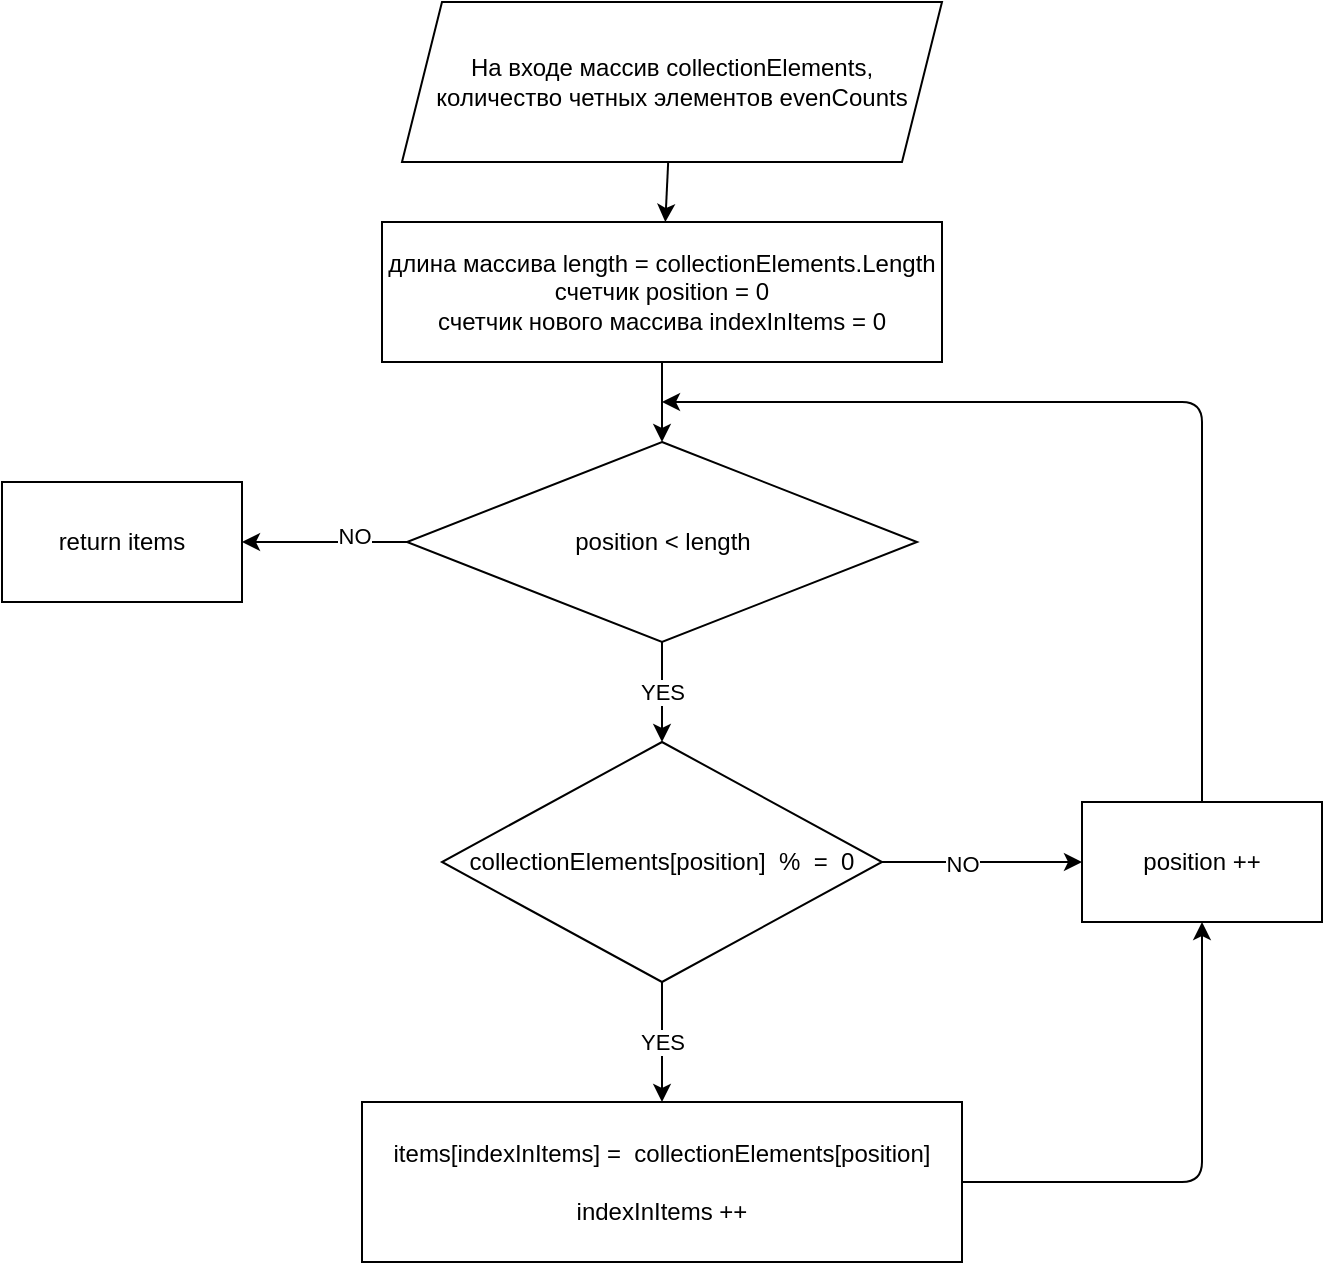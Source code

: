 <mxfile>
    <diagram id="idgOcCrwJYkoB5wm5r-b" name="Page-1">
        <mxGraphModel dx="591" dy="579" grid="1" gridSize="10" guides="1" tooltips="1" connect="1" arrows="1" fold="1" page="1" pageScale="1" pageWidth="827" pageHeight="1169" math="0" shadow="0">
            <root>
                <mxCell id="0"/>
                <mxCell id="1" parent="0"/>
                <mxCell id="4" value="" style="edgeStyle=none;html=1;" edge="1" parent="1" source="2" target="3">
                    <mxGeometry relative="1" as="geometry"/>
                </mxCell>
                <mxCell id="2" value="На входе массив collectionElements,&lt;br&gt;количество четных элементов evenCounts" style="shape=parallelogram;perimeter=parallelogramPerimeter;whiteSpace=wrap;html=1;fixedSize=1;" vertex="1" parent="1">
                    <mxGeometry x="250" y="20" width="270" height="80" as="geometry"/>
                </mxCell>
                <mxCell id="7" value="" style="edgeStyle=none;html=1;" edge="1" parent="1" source="3" target="6">
                    <mxGeometry relative="1" as="geometry"/>
                </mxCell>
                <mxCell id="3" value="длина массива length = collectionElements.Length&lt;br&gt;счетчик position = 0&lt;br&gt;счетчик нового массива indexInItems = 0" style="whiteSpace=wrap;html=1;" vertex="1" parent="1">
                    <mxGeometry x="240" y="130" width="280" height="70" as="geometry"/>
                </mxCell>
                <mxCell id="9" value="YES&lt;br&gt;" style="edgeStyle=none;html=1;" edge="1" parent="1" source="6" target="8">
                    <mxGeometry relative="1" as="geometry"/>
                </mxCell>
                <mxCell id="20" style="edgeStyle=none;html=1;entryX=1;entryY=0.5;entryDx=0;entryDy=0;" edge="1" parent="1" source="6" target="19">
                    <mxGeometry relative="1" as="geometry"/>
                </mxCell>
                <mxCell id="21" value="NO" style="edgeLabel;html=1;align=center;verticalAlign=middle;resizable=0;points=[];" vertex="1" connectable="0" parent="20">
                    <mxGeometry x="-0.358" y="-3" relative="1" as="geometry">
                        <mxPoint as="offset"/>
                    </mxGeometry>
                </mxCell>
                <mxCell id="6" value="position &amp;lt; length" style="rhombus;whiteSpace=wrap;html=1;" vertex="1" parent="1">
                    <mxGeometry x="252.5" y="240" width="255" height="100" as="geometry"/>
                </mxCell>
                <mxCell id="11" value="YES&lt;br&gt;" style="edgeStyle=none;html=1;" edge="1" parent="1" source="8" target="10">
                    <mxGeometry relative="1" as="geometry"/>
                </mxCell>
                <mxCell id="15" value="" style="edgeStyle=none;html=1;" edge="1" parent="1" source="8" target="12">
                    <mxGeometry relative="1" as="geometry"/>
                </mxCell>
                <mxCell id="16" value="NO" style="edgeLabel;html=1;align=center;verticalAlign=middle;resizable=0;points=[];" vertex="1" connectable="0" parent="15">
                    <mxGeometry x="-0.21" relative="1" as="geometry">
                        <mxPoint y="1" as="offset"/>
                    </mxGeometry>
                </mxCell>
                <mxCell id="8" value="collectionElements[position]&amp;nbsp; %&amp;nbsp; =&amp;nbsp; 0" style="rhombus;whiteSpace=wrap;html=1;" vertex="1" parent="1">
                    <mxGeometry x="270" y="390" width="220" height="120" as="geometry"/>
                </mxCell>
                <mxCell id="17" style="edgeStyle=none;html=1;exitX=1;exitY=0.5;exitDx=0;exitDy=0;entryX=0.5;entryY=1;entryDx=0;entryDy=0;" edge="1" parent="1" source="10" target="12">
                    <mxGeometry relative="1" as="geometry">
                        <mxPoint x="650" y="610" as="targetPoint"/>
                        <Array as="points">
                            <mxPoint x="650" y="610"/>
                        </Array>
                    </mxGeometry>
                </mxCell>
                <mxCell id="10" value="items[indexInItems] =&amp;nbsp; collectionElements[position]&lt;br&gt;&lt;br&gt;indexInItems ++" style="rounded=0;whiteSpace=wrap;html=1;" vertex="1" parent="1">
                    <mxGeometry x="230" y="570" width="300" height="80" as="geometry"/>
                </mxCell>
                <mxCell id="18" style="edgeStyle=none;html=1;" edge="1" parent="1" source="12">
                    <mxGeometry relative="1" as="geometry">
                        <mxPoint x="380" y="220" as="targetPoint"/>
                        <Array as="points">
                            <mxPoint x="650" y="220"/>
                        </Array>
                    </mxGeometry>
                </mxCell>
                <mxCell id="12" value="position ++" style="rounded=0;whiteSpace=wrap;html=1;" vertex="1" parent="1">
                    <mxGeometry x="590" y="420" width="120" height="60" as="geometry"/>
                </mxCell>
                <mxCell id="19" value="return items" style="rounded=0;whiteSpace=wrap;html=1;" vertex="1" parent="1">
                    <mxGeometry x="50" y="260" width="120" height="60" as="geometry"/>
                </mxCell>
            </root>
        </mxGraphModel>
    </diagram>
</mxfile>